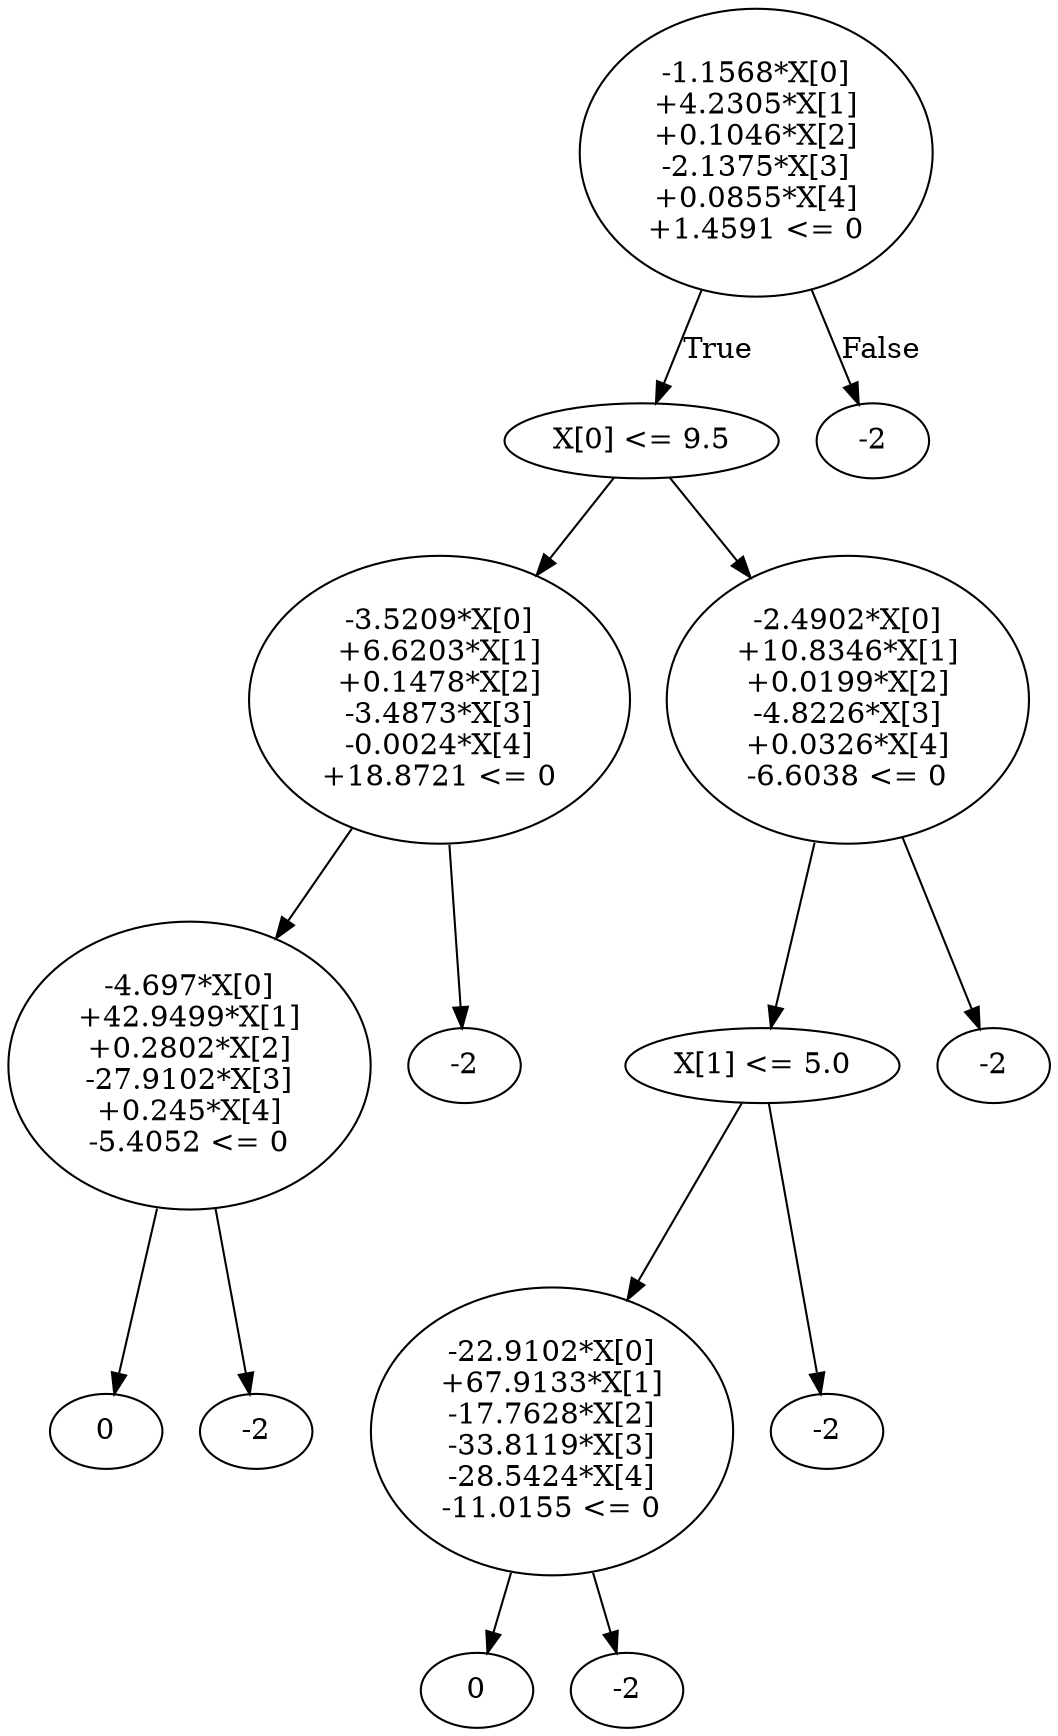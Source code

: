 digraph {
0 [label="-1.1568*X[0]
+4.2305*X[1]
+0.1046*X[2]
-2.1375*X[3]
+0.0855*X[4]
+1.4591 <= 0"];
1 [label="X[0] <= 9.5"];
2 [label="-3.5209*X[0]
+6.6203*X[1]
+0.1478*X[2]
-3.4873*X[3]
-0.0024*X[4]
+18.8721 <= 0"];
3 [label="-4.697*X[0]
+42.9499*X[1]
+0.2802*X[2]
-27.9102*X[3]
+0.245*X[4]
-5.4052 <= 0"];
4 [label="0"];
3 -> 4 [label=""];
5 [label="-2"];
3 -> 5 [label=""];
2 -> 3 [label=""];
6 [label="-2"];
2 -> 6 [label=""];
1 -> 2 [label=""];
7 [label="-2.4902*X[0]
+10.8346*X[1]
+0.0199*X[2]
-4.8226*X[3]
+0.0326*X[4]
-6.6038 <= 0"];
8 [label="X[1] <= 5.0"];
9 [label="-22.9102*X[0]
+67.9133*X[1]
-17.7628*X[2]
-33.8119*X[3]
-28.5424*X[4]
-11.0155 <= 0"];
10 [label="0"];
9 -> 10 [label=""];
11 [label="-2"];
9 -> 11 [label=""];
8 -> 9 [label=""];
12 [label="-2"];
8 -> 12 [label=""];
7 -> 8 [label=""];
13 [label="-2"];
7 -> 13 [label=""];
1 -> 7 [label=""];
0 -> 1 [label="True"];
14 [label="-2"];
0 -> 14 [label="False"];

}